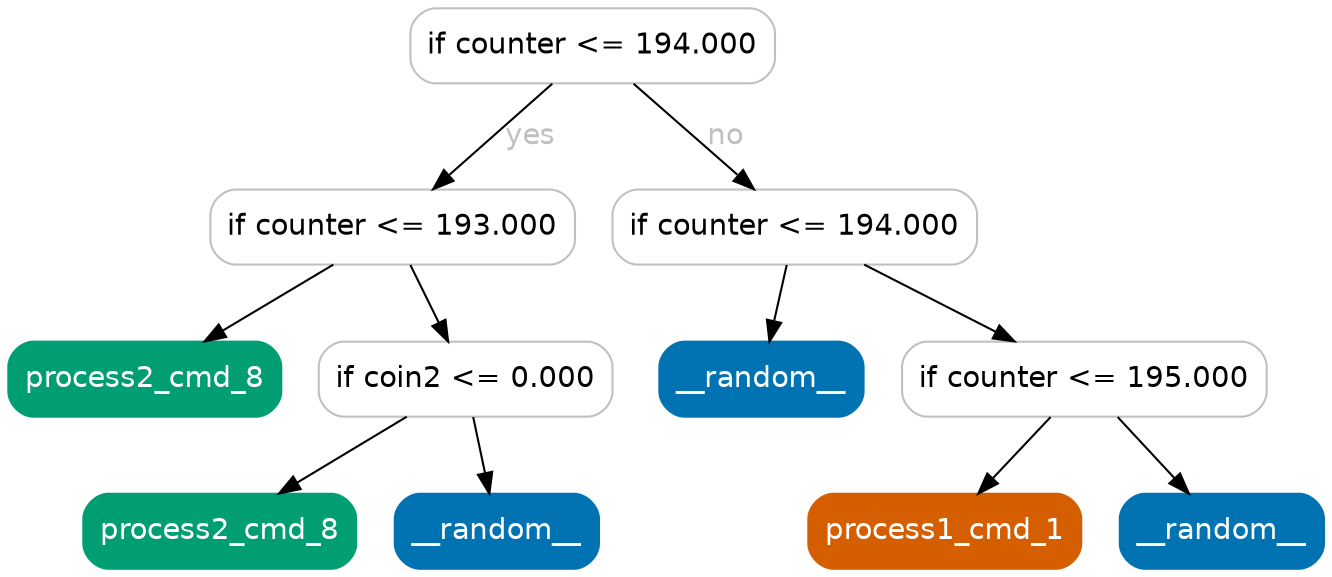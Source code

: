 digraph Tree {
	graph [bb="0,0,631.5,269"];
	node [color=gray,
		fillcolor=white,
		fontname=helvetica,
		label="\N",
		shape=box,
		style="filled, rounded"
	];
	edge [fontname=helvetica];
	0	[height=0.5,
		label="if counter <= 194.000",
		pos="280.5,251",
		width=2.4306];
	1	[height=0.5,
		label="if counter <= 193.000",
		pos="184.5,164",
		width=2.4306];
	0 -> 1	[fontcolor=gray,
		label=yes,
		lp="251,207.5",
		pos="e,203.9,182.18 261.07,232.8 246.89,220.24 227.47,203.05 211.74,189.12"];
	6	[height=0.5,
		label="if counter <= 194.000",
		pos="377.5,164",
		width=2.4306];
	0 -> 6	[fontcolor=gray,
		label=no,
		lp="344.5,207.5",
		pos="e,357.9,182.18 300.13,232.8 314.46,220.24 334.08,203.05 349.97,189.12"];
	2	[color="#029e73",
		fillcolor="#029e73",
		fontcolor=white,
		height=0.5,
		label=process2_cmd_8,
		pos="65.5,91",
		width=1.8194];
	1 -> 2	[fontcolor=gray,
		pos="e,94.183,109.11 156,145.99 140.07,136.49 120.03,124.54 102.86,114.29"];
	3	[height=0.5,
		label="if coin2 <= 0.000",
		pos="219.5,91",
		width=1.9583];
	1 -> 3	[fontcolor=gray,
		pos="e,211.11,109.03 192.97,145.81 197.06,137.53 202.04,127.41 206.59,118.19"];
	4	[color="#029e73",
		fillcolor="#029e73",
		fontcolor=white,
		height=0.5,
		label=process2_cmd_8,
		pos="101.5,18",
		width=1.8194];
	3 -> 4	[fontcolor=gray,
		pos="e,129.94,36.114 191.24,72.994 175.44,63.491 155.57,51.536 138.55,41.292"];
	5	[color="#0173b2",
		fillcolor="#0173b2",
		fontcolor=white,
		height=0.5,
		label=__random__,
		pos="234.5,18",
		width=1.3611];
	3 -> 5	[fontcolor=gray,
		pos="e,230.9,36.029 223.13,72.813 224.83,64.789 226.88,55.047 228.78,46.069"];
	7	[color="#0173b2",
		fillcolor="#0173b2",
		fontcolor=white,
		height=0.5,
		label=__random__,
		pos="361.5,91",
		width=1.3611];
	6 -> 7	[fontcolor=gray,
		pos="e,365.34,109.03 373.63,145.81 371.82,137.79 369.62,128.05 367.6,119.07"];
	8	[height=0.5,
		label="if counter <= 195.000",
		pos="516.5,91",
		width=2.4306];
	6 -> 8	[fontcolor=gray,
		pos="e,483,109.11 410.79,145.99 429.74,136.32 453.66,124.1 473.96,113.73"];
	9	[color="#d55e00",
		fillcolor="#d55e00",
		fontcolor=white,
		height=0.5,
		label=process1_cmd_1,
		pos="449.5,18",
		width=1.8194];
	8 -> 9	[fontcolor=gray,
		pos="e,465.57,36.029 500.28,72.813 491.97,64.005 481.7,53.125 472.58,43.458"];
	10	[color="#0173b2",
		fillcolor="#0173b2",
		fontcolor=white,
		height=0.5,
		label=__random__,
		pos="582.5,18",
		width=1.3611];
	8 -> 10	[fontcolor=gray,
		pos="e,566.67,36.029 532.48,72.813 540.66,64.005 550.78,53.125 559.76,43.458"];
}
